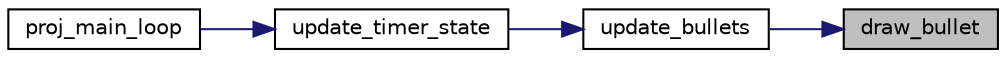 digraph "draw_bullet"
{
 // LATEX_PDF_SIZE
  edge [fontname="Helvetica",fontsize="10",labelfontname="Helvetica",labelfontsize="10"];
  node [fontname="Helvetica",fontsize="10",shape=record];
  rankdir="RL";
  Node1 [label="draw_bullet",height=0.2,width=0.4,color="black", fillcolor="grey75", style="filled", fontcolor="black",tooltip="Draws a bullet in the specified coordinates."];
  Node1 -> Node2 [dir="back",color="midnightblue",fontsize="10",style="solid",fontname="Helvetica"];
  Node2 [label="update_bullets",height=0.2,width=0.4,color="black", fillcolor="white", style="filled",URL="$group__bullet.html#gafaf27910ed3e0f09abba76c775399d97",tooltip="Updates the bullet."];
  Node2 -> Node3 [dir="back",color="midnightblue",fontsize="10",style="solid",fontname="Helvetica"];
  Node3 [label="update_timer_state",height=0.2,width=0.4,color="black", fillcolor="white", style="filled",URL="$game_8c.html#a2e7983abedd3fae94a24b4775a97210f",tooltip="Actions to perform whenever a timer interrupt occurs."];
  Node3 -> Node4 [dir="back",color="midnightblue",fontsize="10",style="solid",fontname="Helvetica"];
  Node4 [label="proj_main_loop",height=0.2,width=0.4,color="black", fillcolor="white", style="filled",URL="$main_8c.html#a2a16f651eccbd248e1ad3b3b924b143b",tooltip=" "];
}
